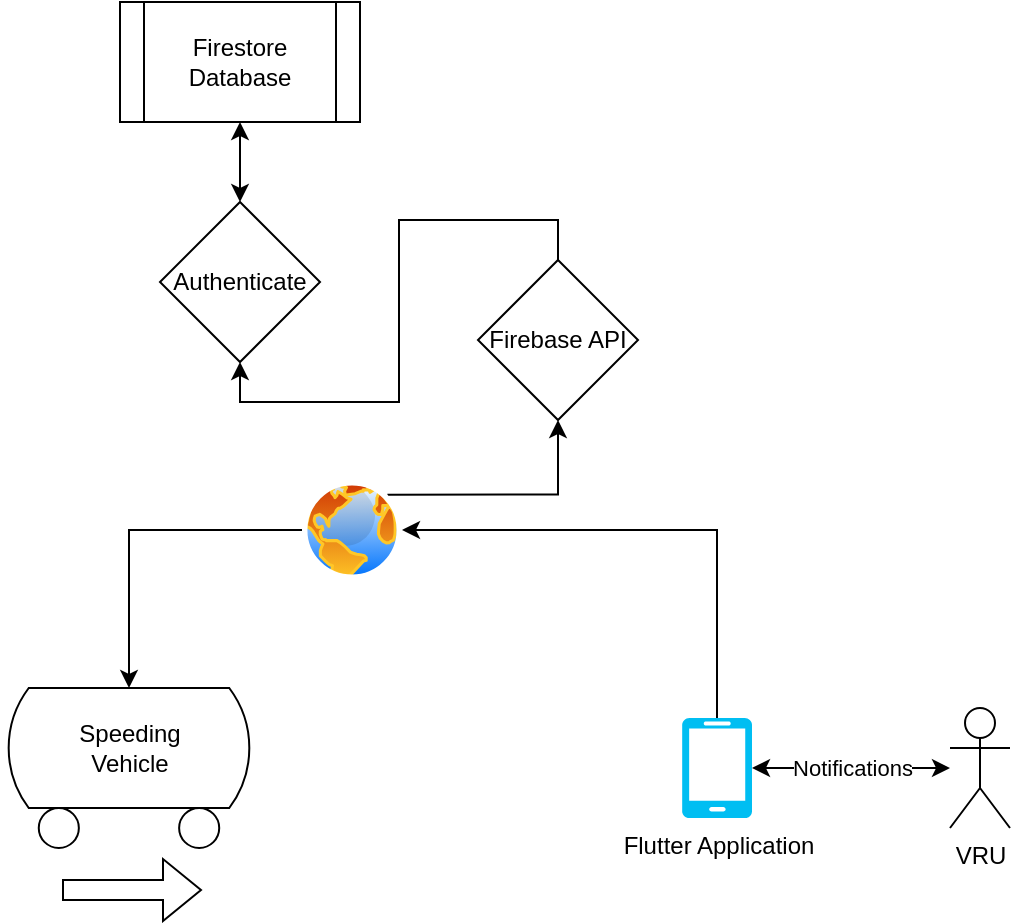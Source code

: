 <mxfile version="22.1.0" type="github">
  <diagram name="Page-1" id="Vjq4AFqN4IQq2SnK0vJ3">
    <mxGraphModel dx="798" dy="465" grid="1" gridSize="10" guides="1" tooltips="1" connect="1" arrows="1" fold="1" page="1" pageScale="1" pageWidth="850" pageHeight="1100" math="0" shadow="0">
      <root>
        <mxCell id="0" />
        <mxCell id="1" parent="0" />
        <mxCell id="9OUmWlVIL_5BITdr27y5-6" value="" style="verticalLabelPosition=bottom;outlineConnect=0;align=center;dashed=0;html=1;verticalAlign=top;shape=mxgraph.pid.misc.tank_car,_tank_wagon;" vertex="1" parent="1">
          <mxGeometry x="250" y="424" width="127" height="80" as="geometry" />
        </mxCell>
        <mxCell id="9OUmWlVIL_5BITdr27y5-8" value="Authenticate" style="rhombus;whiteSpace=wrap;html=1;" vertex="1" parent="1">
          <mxGeometry x="329" y="181" width="80" height="80" as="geometry" />
        </mxCell>
        <mxCell id="9OUmWlVIL_5BITdr27y5-12" value="" style="shape=flexArrow;endArrow=classic;html=1;rounded=0;" edge="1" parent="1">
          <mxGeometry width="50" height="50" relative="1" as="geometry">
            <mxPoint x="280" y="525" as="sourcePoint" />
            <mxPoint x="350" y="525" as="targetPoint" />
          </mxGeometry>
        </mxCell>
        <mxCell id="9OUmWlVIL_5BITdr27y5-15" value="" style="endArrow=classic;startArrow=classic;html=1;rounded=0;entryX=0.5;entryY=1;entryDx=0;entryDy=0;exitX=0.5;exitY=0;exitDx=0;exitDy=0;" edge="1" parent="1" source="9OUmWlVIL_5BITdr27y5-8">
          <mxGeometry width="50" height="50" relative="1" as="geometry">
            <mxPoint x="504" y="201" as="sourcePoint" />
            <mxPoint x="369" y="141" as="targetPoint" />
          </mxGeometry>
        </mxCell>
        <mxCell id="9OUmWlVIL_5BITdr27y5-16" value="Firestore Database" style="shape=process;whiteSpace=wrap;html=1;backgroundOutline=1;" vertex="1" parent="1">
          <mxGeometry x="309" y="81" width="120" height="60" as="geometry" />
        </mxCell>
        <mxCell id="9OUmWlVIL_5BITdr27y5-29" style="edgeStyle=orthogonalEdgeStyle;rounded=0;orthogonalLoop=1;jettySize=auto;html=1;exitX=0.5;exitY=0;exitDx=0;exitDy=0;exitPerimeter=0;entryX=1;entryY=0.5;entryDx=0;entryDy=0;" edge="1" parent="1" source="9OUmWlVIL_5BITdr27y5-18" target="9OUmWlVIL_5BITdr27y5-24">
          <mxGeometry relative="1" as="geometry" />
        </mxCell>
        <mxCell id="9OUmWlVIL_5BITdr27y5-18" value="Flutter Application" style="verticalLabelPosition=bottom;html=1;verticalAlign=top;align=center;strokeColor=none;fillColor=#00BEF2;shape=mxgraph.azure.mobile;pointerEvents=1;" vertex="1" parent="1">
          <mxGeometry x="590" y="439" width="35" height="50" as="geometry" />
        </mxCell>
        <mxCell id="9OUmWlVIL_5BITdr27y5-19" value="VRU" style="shape=umlActor;verticalLabelPosition=bottom;verticalAlign=top;html=1;outlineConnect=0;" vertex="1" parent="1">
          <mxGeometry x="724" y="434" width="30" height="60" as="geometry" />
        </mxCell>
        <mxCell id="9OUmWlVIL_5BITdr27y5-20" value="Notifications" style="endArrow=classic;startArrow=classic;html=1;rounded=0;exitX=1;exitY=0.5;exitDx=0;exitDy=0;exitPerimeter=0;" edge="1" parent="1" source="9OUmWlVIL_5BITdr27y5-18" target="9OUmWlVIL_5BITdr27y5-19">
          <mxGeometry width="50" height="50" relative="1" as="geometry">
            <mxPoint x="640" y="379" as="sourcePoint" />
            <mxPoint x="690" y="329" as="targetPoint" />
          </mxGeometry>
        </mxCell>
        <mxCell id="9OUmWlVIL_5BITdr27y5-21" value="Speeding Vehicle" style="text;html=1;strokeColor=none;fillColor=none;align=center;verticalAlign=middle;whiteSpace=wrap;rounded=0;" vertex="1" parent="1">
          <mxGeometry x="284" y="439" width="60" height="30" as="geometry" />
        </mxCell>
        <mxCell id="9OUmWlVIL_5BITdr27y5-32" style="edgeStyle=orthogonalEdgeStyle;rounded=0;orthogonalLoop=1;jettySize=auto;html=1;exitX=0.5;exitY=0;exitDx=0;exitDy=0;entryX=0.5;entryY=1;entryDx=0;entryDy=0;" edge="1" parent="1" source="9OUmWlVIL_5BITdr27y5-22" target="9OUmWlVIL_5BITdr27y5-8">
          <mxGeometry relative="1" as="geometry" />
        </mxCell>
        <mxCell id="9OUmWlVIL_5BITdr27y5-22" value="Firebase API" style="rhombus;whiteSpace=wrap;html=1;" vertex="1" parent="1">
          <mxGeometry x="488" y="210" width="80" height="80" as="geometry" />
        </mxCell>
        <mxCell id="9OUmWlVIL_5BITdr27y5-25" style="edgeStyle=orthogonalEdgeStyle;rounded=0;orthogonalLoop=1;jettySize=auto;html=1;" edge="1" parent="1" source="9OUmWlVIL_5BITdr27y5-24" target="9OUmWlVIL_5BITdr27y5-6">
          <mxGeometry relative="1" as="geometry" />
        </mxCell>
        <mxCell id="9OUmWlVIL_5BITdr27y5-30" style="edgeStyle=orthogonalEdgeStyle;rounded=0;orthogonalLoop=1;jettySize=auto;html=1;exitX=1;exitY=0;exitDx=0;exitDy=0;entryX=0.5;entryY=1;entryDx=0;entryDy=0;" edge="1" parent="1" source="9OUmWlVIL_5BITdr27y5-24" target="9OUmWlVIL_5BITdr27y5-22">
          <mxGeometry relative="1" as="geometry" />
        </mxCell>
        <mxCell id="9OUmWlVIL_5BITdr27y5-24" value="" style="image;aspect=fixed;perimeter=ellipsePerimeter;html=1;align=center;shadow=0;dashed=0;spacingTop=3;image=img/lib/active_directory/internet_globe.svg;" vertex="1" parent="1">
          <mxGeometry x="400" y="320" width="50" height="50" as="geometry" />
        </mxCell>
      </root>
    </mxGraphModel>
  </diagram>
</mxfile>
